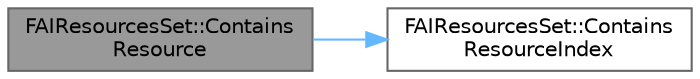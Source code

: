 digraph "FAIResourcesSet::ContainsResource"
{
 // INTERACTIVE_SVG=YES
 // LATEX_PDF_SIZE
  bgcolor="transparent";
  edge [fontname=Helvetica,fontsize=10,labelfontname=Helvetica,labelfontsize=10];
  node [fontname=Helvetica,fontsize=10,shape=box,height=0.2,width=0.4];
  rankdir="LR";
  Node1 [id="Node000001",label="FAIResourcesSet::Contains\lResource",height=0.2,width=0.4,color="gray40", fillcolor="grey60", style="filled", fontcolor="black",tooltip=" "];
  Node1 -> Node2 [id="edge1_Node000001_Node000002",color="steelblue1",style="solid",tooltip=" "];
  Node2 [id="Node000002",label="FAIResourcesSet::Contains\lResourceIndex",height=0.2,width=0.4,color="grey40", fillcolor="white", style="filled",URL="$dc/d4a/structFAIResourcesSet.html#a5786a48dc99b27374ef8b6a17b5326b8",tooltip=" "];
}
